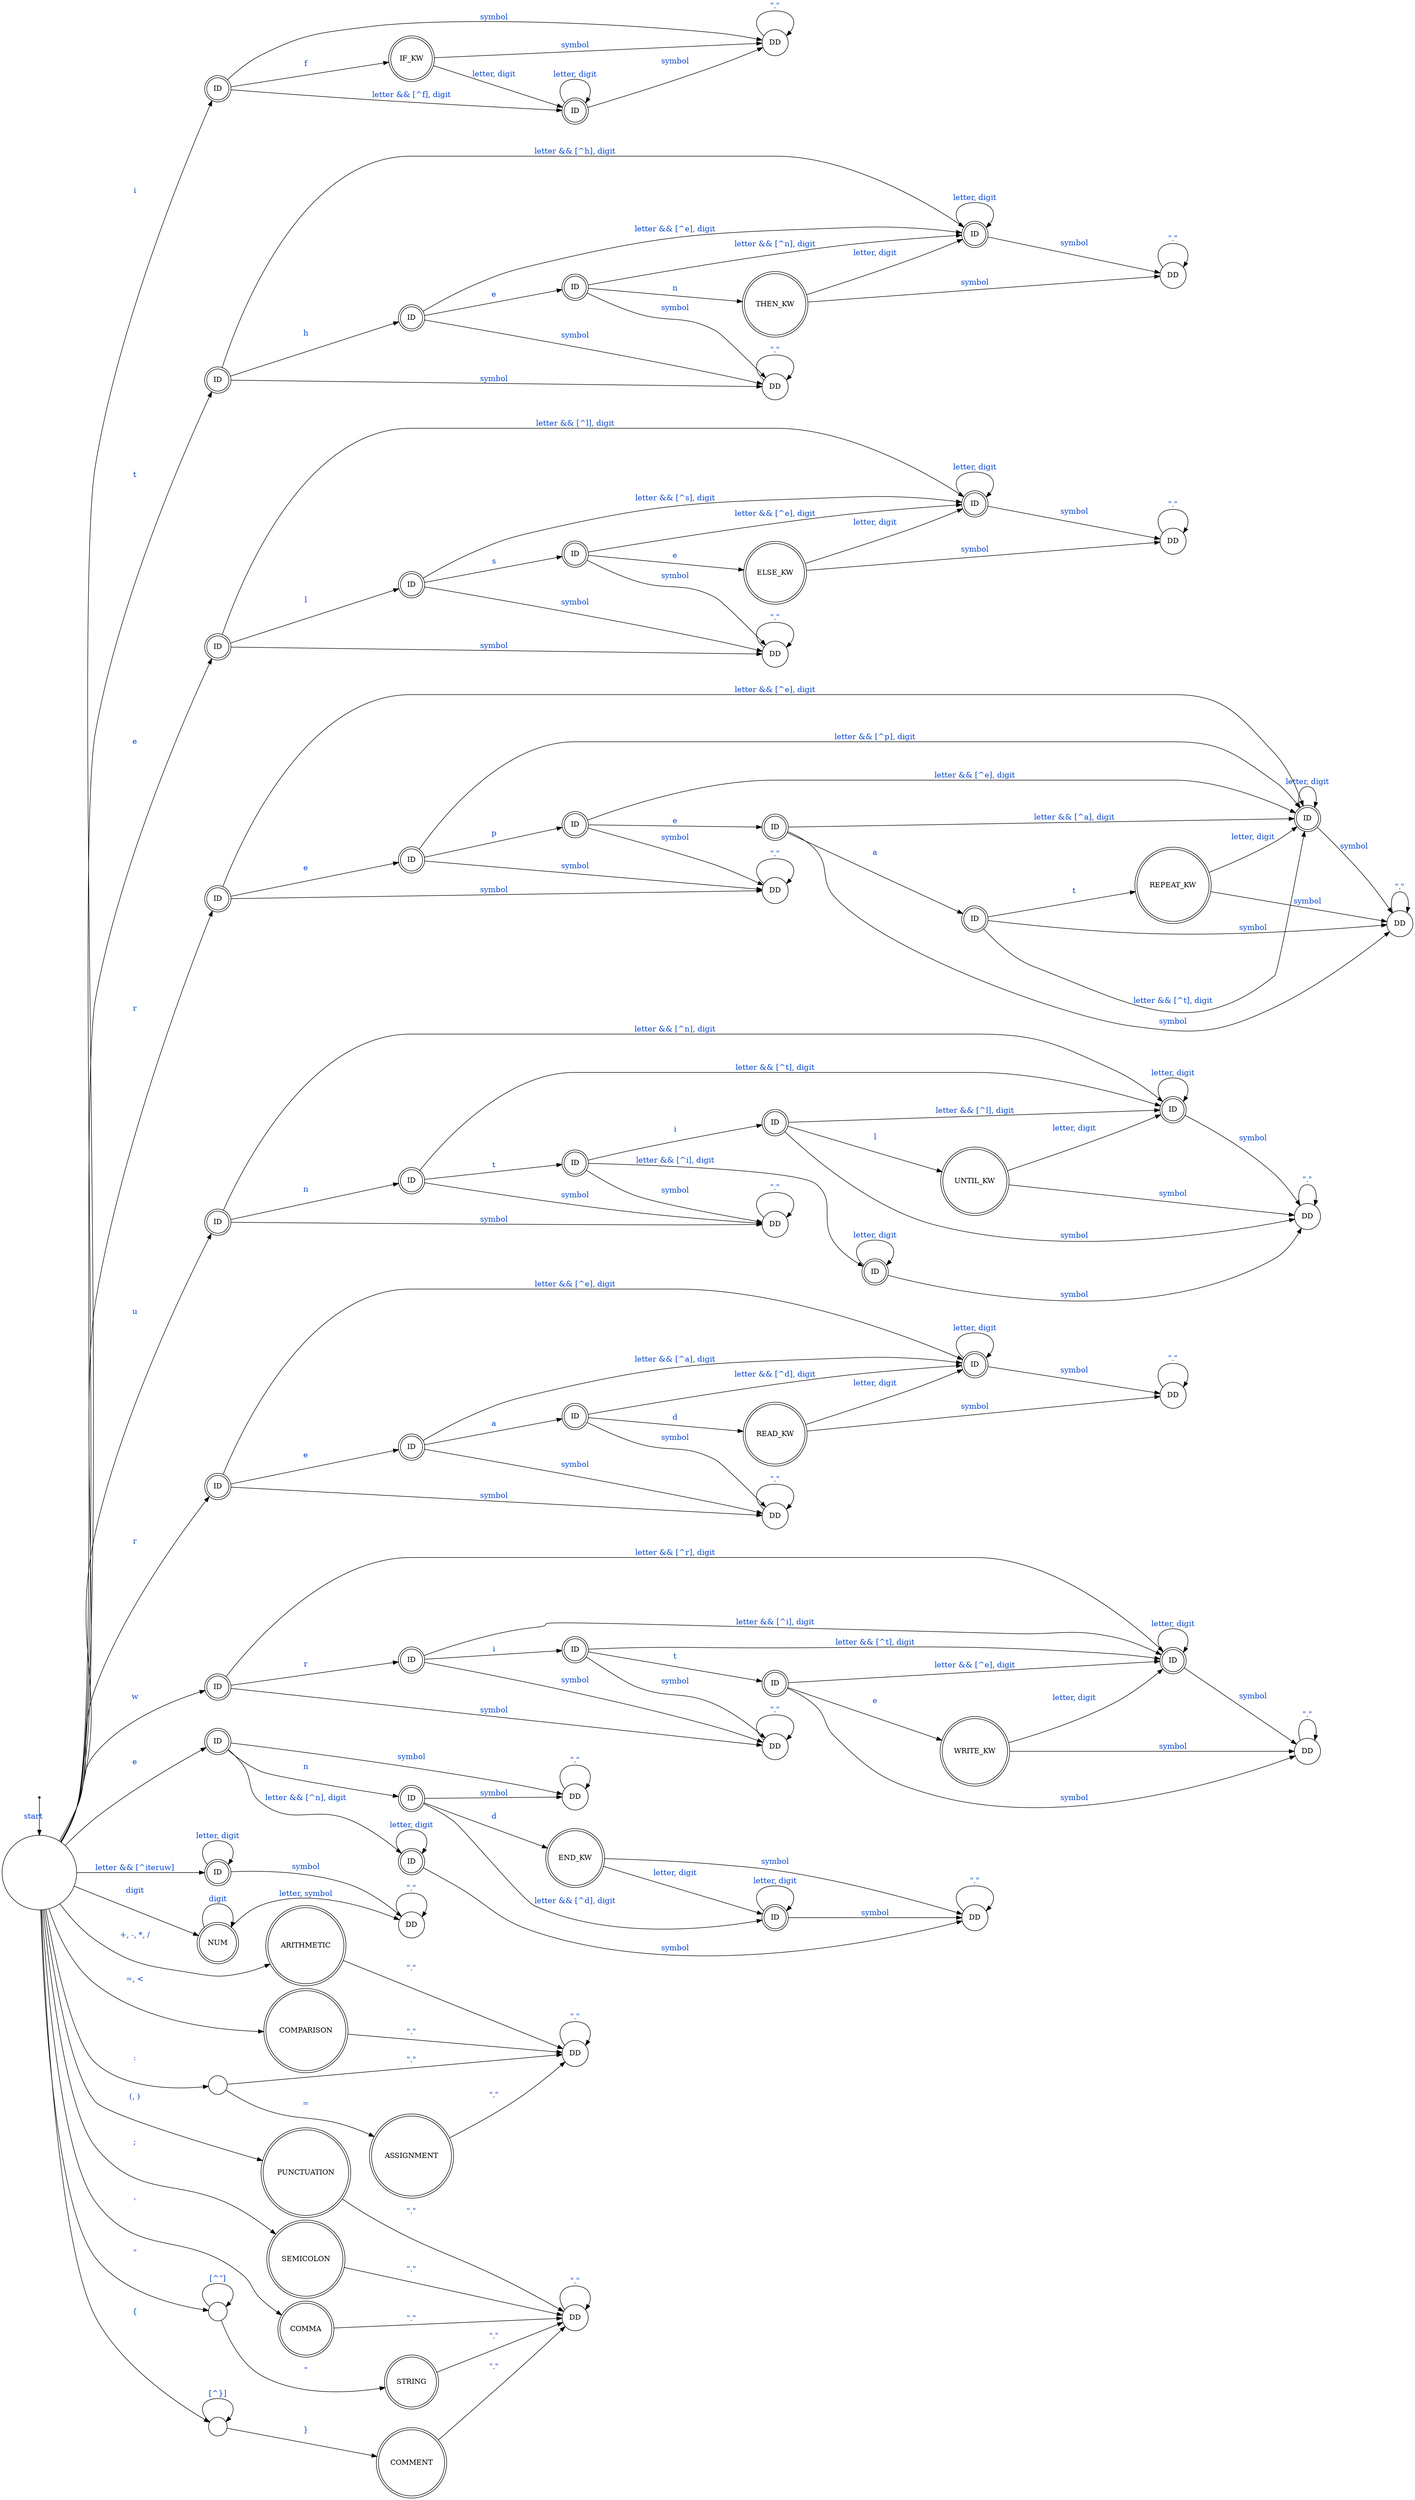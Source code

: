 digraph TinyDFA {
    rankdir=LR;
    node [shape=circle];
    edge [fontsize=15, fontcolor="#0847cf"];
    
    S0 [shape=point];

    //start state
    start [label="", width=2, height=2];
    S0 -> start [label="start"];

    { rank=same; S0; start; }

    ranksep=1.0;
    nodesep=0.5;


    //if
    start -> ID1 [label="i"]; ID1 [peripheries=2, label="ID"];

    ID1 -> IF_KW [label="f"];
    ID1 -> ID2 [label="letter && [^f], digit"]; ID2 [peripheries=2, label="ID"];
    ID1 -> DD1 [label="symbol"];

    ID2 -> ID2 [label="letter, digit"];
    ID2 -> DD1 [label="symbol"];

    DD1 -> DD1 [label="\".\""];
    
    IF_KW [peripheries=2];
    IF_KW -> DD1 [label="symbol"];
    IF_KW -> ID2 [label="letter, digit"];


    //then
    start -> ID3 [label="t"]; ID3 [peripheries=2, label="ID"];
    
    ID3 -> ID4 [label="h"]; ID4 [peripheries=2, label="ID"];
    ID3 -> ID6 [label="letter && [^h], digit"]; 
    ID3 -> DD3 [label="symbol"];

    ID4 -> ID5 [label="e"]; ID5 [peripheries=2, label="ID"];
    ID4 -> ID6 [label="letter && [^e], digit"];
    ID4 -> DD3 [label="symbol"];

    ID5 -> THEN_KW [label="n"]; 
    ID5 -> ID6 [label="letter && [^n], digit"]; ID6 [peripheries=2, label="ID"];
    ID5 -> DD3 [label="symbol"];
    
    ID6 -> ID6 [label="letter, digit"];
    ID6 -> DD2 [label="symbol"];

    THEN_KW [peripheries=2];
    THEN_KW -> DD2 [label="symbol"];
    THEN_KW -> ID6 [label="letter, digit"];

    DD2 -> DD2 [label="\".\""];
    DD3 -> DD3 [label="\".\""];



    //else
    start -> ID7 [label="e"]; ID7 [peripheries=2, label="ID"];

    ID7 -> ID8 [label="l"]; ID8 [peripheries=2, label="ID"];
    ID7 -> ID12 [label="letter && [^l], digit"];
    ID7 -> DD4 [label="symbol"];

    ID8 -> ID9 [label="s"]; ID9 [peripheries=2, label="ID"];
    ID8 -> ID12 [label="letter && [^s], digit"];
    ID8 -> DD4 [label="symbol"];

    ID9 -> ELSE_KW [label="e"]; 
    ID9 -> ID12 [label="letter && [^e], digit"];
    ID9 -> DD4 [label="symbol"];

    ID12 -> ID12 [label="letter, digit"]; ID12 [peripheries=2, label="ID"];
    ID12 -> DD5 [label="symbol"];

    ELSE_KW [peripheries=2];
    ELSE_KW -> DD5 [label="symbol"];
    ELSE_KW -> ID12 [label="letter, digit"];

    DD4 -> DD4 [label="\".\""];
    DD5 -> DD5 [label="\".\""];


    //repeat
    start -> ID13 [label="r"]; ID13 [peripheries=2, label="ID"];

    ID13 -> ID14 [label="e"]; ID14 [peripheries=2, label="ID"];
    ID13 -> ID18 [label="letter && [^e], digit"];
    ID13 -> DD6 [label="symbol"];

    ID14 -> ID15 [label="p"]; ID15 [peripheries=2, label="ID"];
    ID14 -> ID18 [label="letter && [^p], digit"];
    ID14 -> DD6 [label="symbol"];

    ID15 -> ID16 [label="e"]; ID16 [peripheries=2, label="ID"];
    ID15 -> ID18 [label="letter && [^e], digit"];
    ID15 -> DD6 [label="symbol"];

    ID16 -> ID17 [label="a"]; ID17 [peripheries=2, label="ID"];
    ID16 -> ID18 [label="letter && [^a], digit"];
    ID16 -> DD7 [label="symbol"];

    ID17 -> REPEAT_KW [label="t"]; 
    ID17 -> ID18 [label="letter && [^t], digit"]; ID18 [peripheries=2, label="ID"];
    ID17 -> DD7 [label="symbol"];

    ID18 -> ID18 [label="letter, digit"]; ID18 [peripheries=2, label="ID"];
    ID18 -> DD7 [label="symbol"];

    REPEAT_KW [peripheries=2];
    REPEAT_KW -> DD7 [label="symbol"];
    REPEAT_KW -> ID18 [label="letter, digit"];

    DD6 -> DD6 [label="\".\""];
    DD7 -> DD7 [label="\".\""];


    //until
    start -> ID19 [label="u"]; ID19 [peripheries=2, label="ID"];

    ID19 -> ID20 [label="n"]; ID20 [peripheries=2, label="ID"];
    ID19 -> ID24 [label="letter && [^n], digit"];
    ID19 -> DD8 [label="symbol"];

    ID20 -> ID21 [label="t"]; ID21 [peripheries=2, label="ID"];
    ID20 -> ID24 [label="letter && [^t], digit"];
    ID20 -> DD8 [label="symbol"];

    ID21 -> ID22 [label="i"]; ID22 [peripheries=2, label="ID"];
    ID21 -> ID42 [label="letter && [^i], digit"];
    ID21 -> DD8 [label="symbol"];

    ID22 -> UNTIL_KW [label="l"];
    ID22 -> ID24 [label="letter && [^l], digit"];
    ID22 -> DD9 [label="symbol"];

    ID24 -> ID24 [label="letter, digit"]; ID24 [peripheries=2, label="ID"];
    ID24 -> DD9 [label="symbol"];
    
    ID42 -> ID42 [label="letter, digit"]; ID42 [peripheries=2, label="ID"];
    ID42 -> DD9 [label="symbol"];

    UNTIL_KW [peripheries=2];
    UNTIL_KW -> DD9 [label="symbol"];
    UNTIL_KW -> ID24 [label="letter, digit"];

    DD8 -> DD8 [label="\".\""];
    DD9 -> DD9 [label="\".\""];


    //read
    start -> ID25 [label="r"]; ID25 [peripheries=2, label="ID"];

    ID25 -> ID26 [label="e"]; ID26 [peripheries=2, label="ID"];
    ID25 -> ID29 [label="letter && [^e], digit"];
    ID25 -> DD10 [label="symbol"];

    ID26 -> ID27 [label="a"]; ID27 [peripheries=2, label="ID"];
    ID26 -> ID29 [label="letter && [^a], digit"];
    ID26 -> DD10 [label="symbol"];

    ID27 -> READ_KW [label="d"];
    ID27 -> ID29 [label="letter && [^d], digit"];
    ID27 -> DD10 [label="symbol"];

    ID29 -> ID29 [label="letter, digit"]; ID29 [peripheries=2, label="ID"];
    ID29 -> DD11 [label="symbol"];

    READ_KW [peripheries=2];
    READ_KW -> DD11 [label="symbol"];
    READ_KW -> ID29 [label="letter, digit"];

    DD10 -> DD10 [label="\".\""];
    DD11 -> DD11 [label="\".\""];


    //write
    start -> ID30 [label="w"]; ID30 [peripheries=2, label="ID"];

    ID30 -> ID31 [label="r"]; ID31 [peripheries=2, label="ID"];
    ID30 -> ID35 [label="letter && [^r], digit"];
    ID30 -> DD12 [label="symbol"];

    ID31 -> ID32 [label="i"]; ID32 [peripheries=2, label="ID"];
    ID31 -> ID35 [label="letter && [^i], digit"];
    ID31 -> DD12 [label="symbol"];

    ID32 -> ID33 [label="t"]; ID33 [peripheries=2, label="ID"];
    ID32 -> ID35 [label="letter && [^t], digit"];
    ID32 -> DD12 [label="symbol"];

    ID33 -> WRITE_KW [label="e"];
    ID33 -> ID35 [label="letter && [^e], digit"];
    ID33 -> DD13 [label="symbol"];

    ID35 -> ID35 [label="letter, digit"]; ID35 [peripheries=2, label="ID"];
    ID35 -> DD13 [label="symbol"];

    WRITE_KW [peripheries=2];
    WRITE_KW -> DD13 [label="symbol"];
    WRITE_KW -> ID35 [label="letter, digit"];

    DD12 -> DD12 [label="\".\""];
    DD13 -> DD13 [label="\".\""];


    //end
    start -> ID36 [label="e"]; ID36 [peripheries=2, label="ID"];

    ID36 -> ID37 [label="n"]; ID37 [peripheries=2, label="ID"];
    ID36 -> ID41 [label="letter && [^n], digit"];
    ID36 -> DD14 [label="symbol"];

    ID37 -> END_KW [label="d"];
    ID37 -> ID39 [label="letter && [^d], digit"];
    ID37 -> DD14 [label="symbol"];


    ID39 -> ID39 [label="letter, digit"]; ID39 [peripheries=2, label="ID"];
    ID39 -> DD15 [label="symbol"];
    
    ID41 -> ID41 [label="letter, digit"]; ID41 [peripheries=2, label="ID"];
    ID41 -> DD15 [label="symbol"];

    END_KW [peripheries=2];
    END_KW -> DD15 [label="symbol"];
    END_KW -> ID39 [label="letter, digit"];

    DD14 -> DD14 [label="\".\""];
    DD15 -> DD15 [label="\".\""];


    start -> spacer1 [style=invis]; spacer1 [style=invis];
    spacer1 -> ID41 [style=invis];


    //identifier
    start -> ID40 [label="letter && [^iteruw]"]; ID40 [peripheries=2, label="ID"];
    ID40 -> ID40 [label="letter, digit"];
    ID40 -> DD16 [label="symbol"];

    DD16 -> DD16 [label="\".\""];


    //number
    start -> NUM [label="digit"]; NUM [peripheries=2];
    NUM -> NUM [label="digit"];
    NUM -> DD16 [label="letter, symbol"];


    //arithmetic
    start -> ARITHMETIC [label="+, -, *, /"] ; ARITHMETIC[peripheries=2];
    ARITHMETIC -> DD17 [label="\".\""];

    //comparison
    start -> COMPARISON [label ="=, <"]; COMPARISON[peripheries=2];
    COMPARISON -> DD17 [label="\".\""];
    

    //assignment
    start -> ASSIGN [label=":"]; ASSIGN[label=""];
    ASSIGN -> ASSIGNMENT [label="="]; ASSIGNMENT[peripheries=2];
    ASSIGN -> DD17 [label="\".\""];
    
    ASSIGNMENT -> DD17 [label="\".\""];

    DD17 -> DD17 [label="\".\""];
    
    //punctuation
    start -> PUNCTUATION [label="(, )"]; PUNCTUATION[peripheries=2];
    PUNCTUATION -> DD18 [label="\".\""];

    //semicolon
    start -> SEMICOLON [label=";"]; SEMICOLON[peripheries=2];
    SEMICOLON -> DD18 [label="\".\""];
    
    //comma
    start -> COMMA [label=","]; COMMA[peripheries=2];
    COMMA -> DD18 [label="\".\""];
    
    
    //string
    start -> S1 [label="\""]; S1[label=""];
    S1 -> S1 [label="[^\"]"]; S2[label=""];
    S1 -> S2 [label="\""] ; S2[peripheries=2, label="STRING"];
    S2 -> DD18 [label="\".\""];

    //comment
    start -> C1 [label="{"]; C1[label=""];
    C1 -> C1 [label="[^}]"]; C2[label=""];
    C1 -> C2 [label="}"] ; C2[peripheries=2, label="COMMENT"];
    C2 -> DD18 [label="\".\""];

    DD18 -> DD18 [label="\".\""];

    DD1[label="DD"];DD2[label="DD"];DD3[label="DD"];DD4[label="DD"];
    DD5[label="DD"];DD6[label="DD"];DD7[label="DD"];DD8[label="DD"];
    DD9[label="DD"];DD10[label="DD"];DD11[label="DD"];DD12[label="DD"];
    DD13[label="DD"];DD14[label="DD"];DD15[label="DD"];DD16[label="DD"];
    DD17[label="DD"];DD18[label="DD"];

}